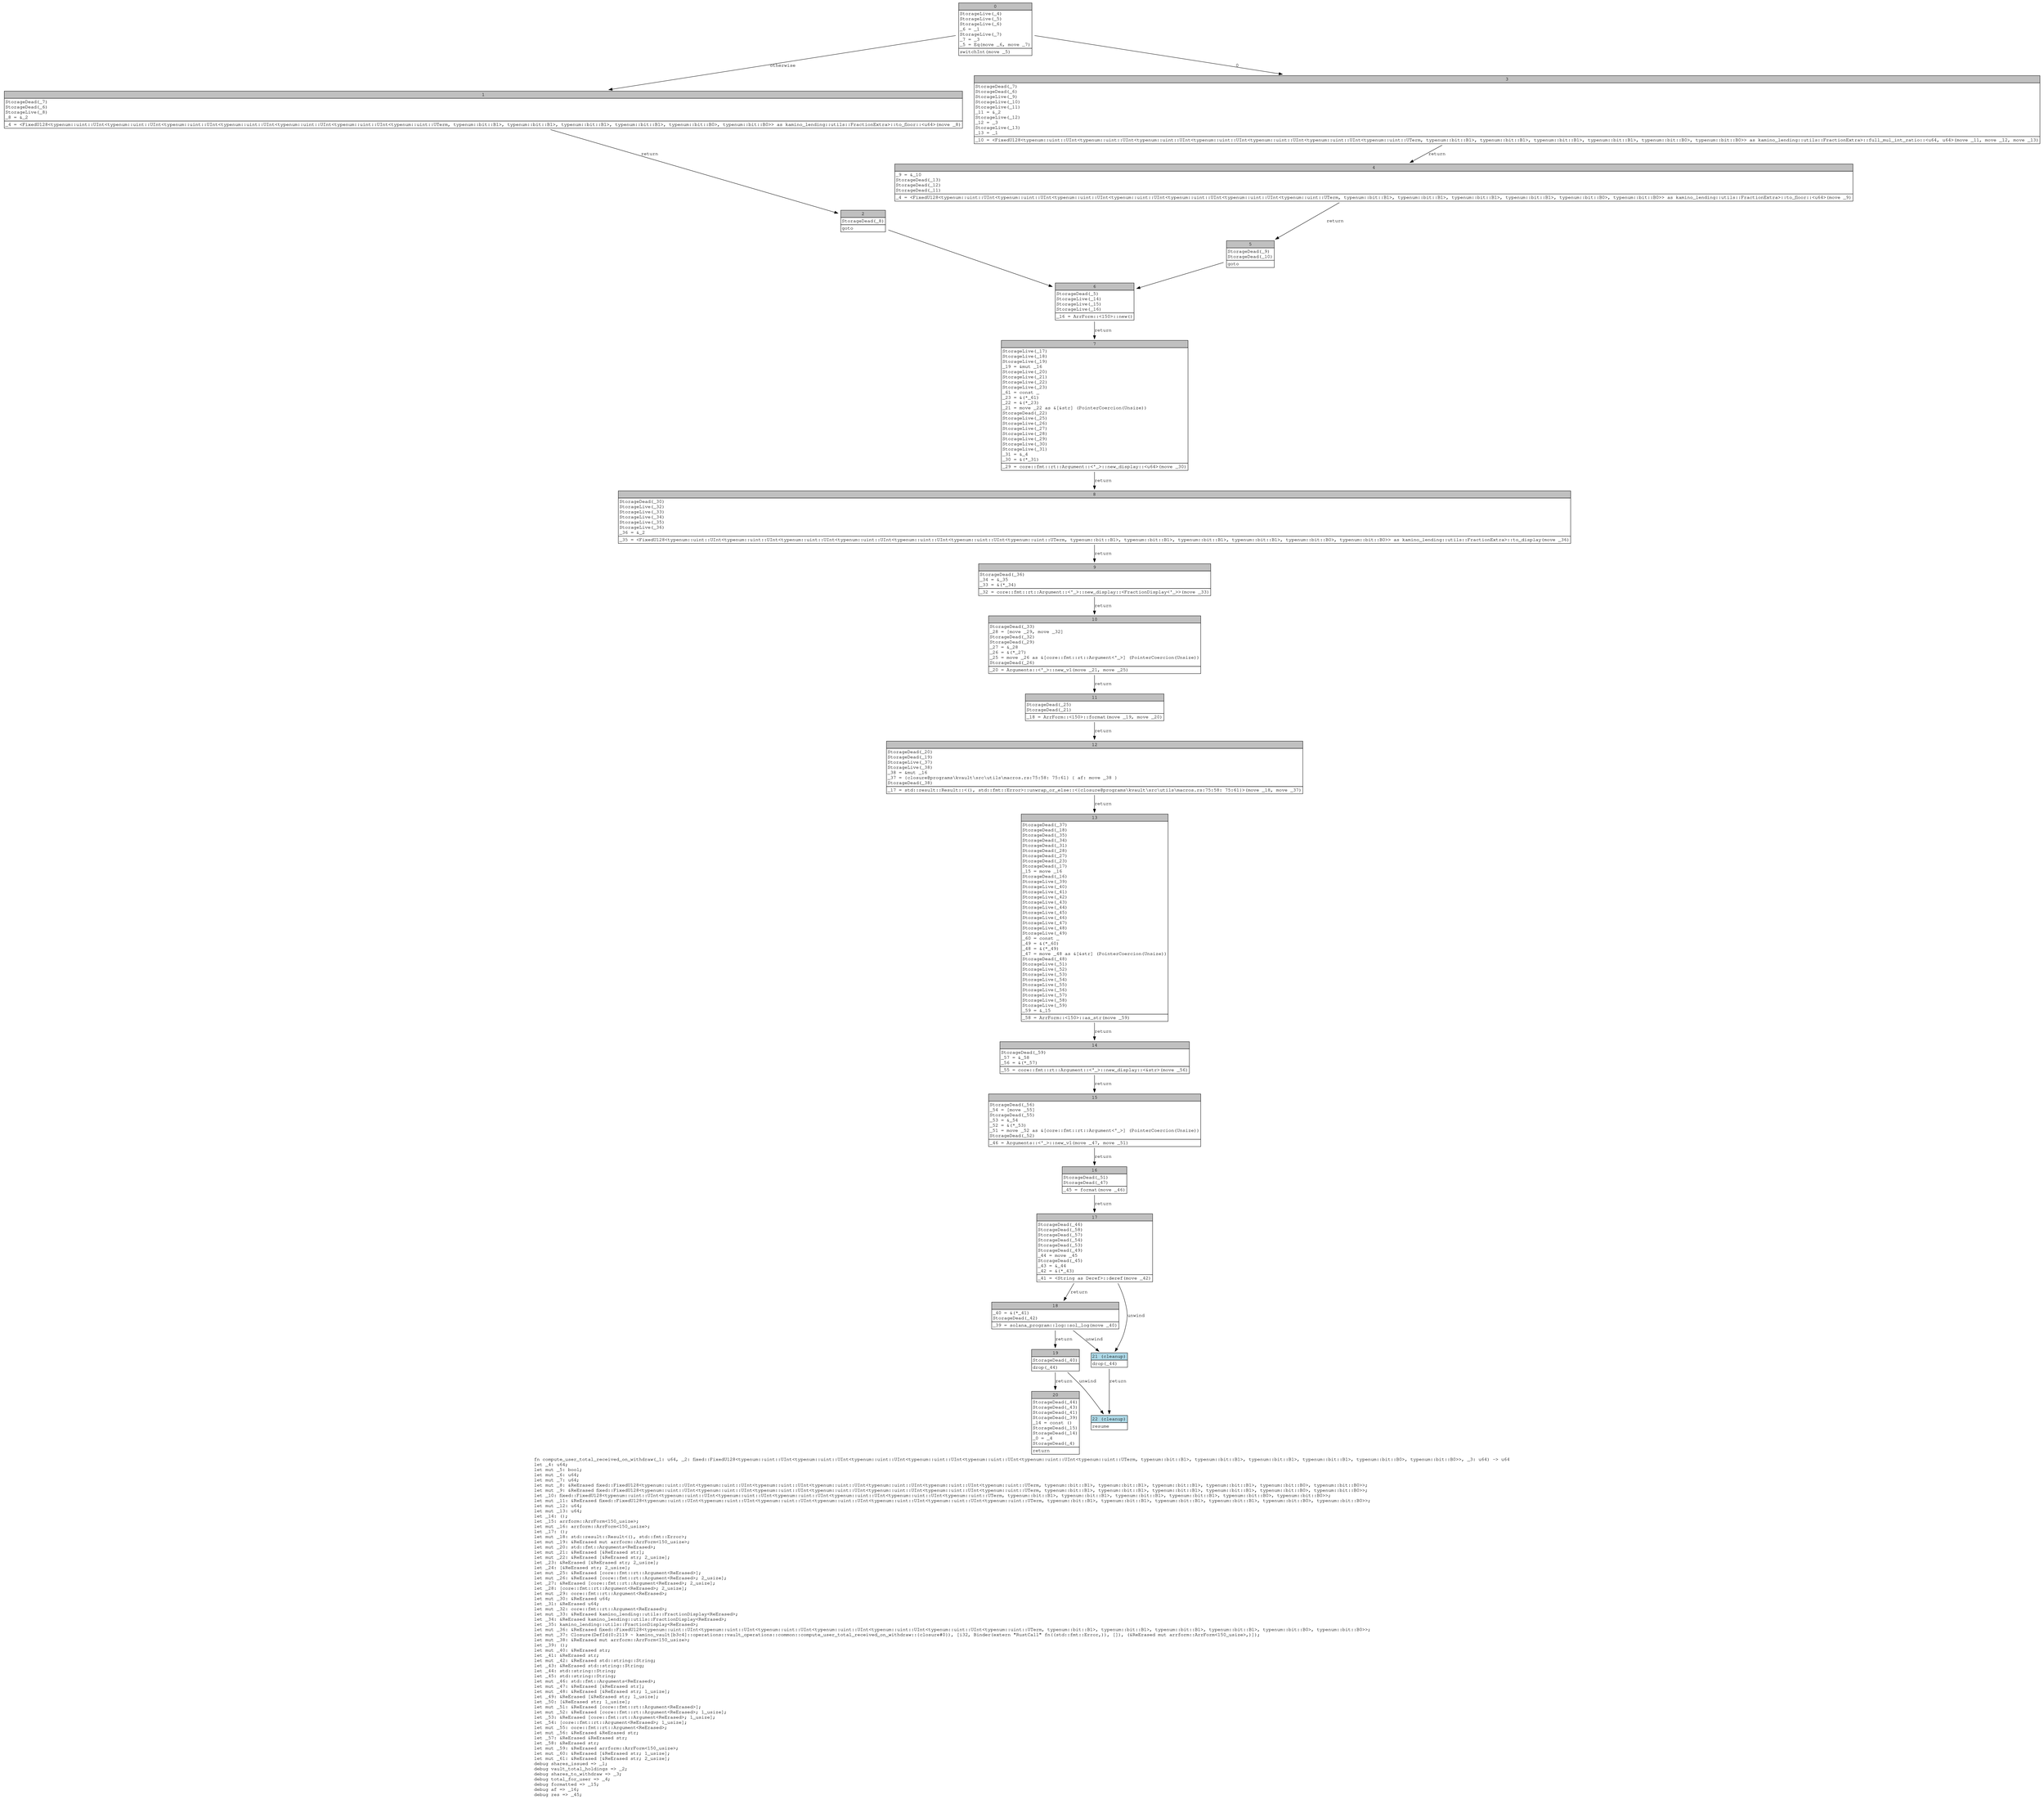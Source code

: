 digraph Mir_0_431 {
    graph [fontname="Courier, monospace"];
    node [fontname="Courier, monospace"];
    edge [fontname="Courier, monospace"];
    label=<fn compute_user_total_received_on_withdraw(_1: u64, _2: fixed::FixedU128&lt;typenum::uint::UInt&lt;typenum::uint::UInt&lt;typenum::uint::UInt&lt;typenum::uint::UInt&lt;typenum::uint::UInt&lt;typenum::uint::UInt&lt;typenum::uint::UTerm, typenum::bit::B1&gt;, typenum::bit::B1&gt;, typenum::bit::B1&gt;, typenum::bit::B1&gt;, typenum::bit::B0&gt;, typenum::bit::B0&gt;&gt;, _3: u64) -&gt; u64<br align="left"/>let _4: u64;<br align="left"/>let mut _5: bool;<br align="left"/>let mut _6: u64;<br align="left"/>let mut _7: u64;<br align="left"/>let mut _8: &amp;ReErased fixed::FixedU128&lt;typenum::uint::UInt&lt;typenum::uint::UInt&lt;typenum::uint::UInt&lt;typenum::uint::UInt&lt;typenum::uint::UInt&lt;typenum::uint::UInt&lt;typenum::uint::UTerm, typenum::bit::B1&gt;, typenum::bit::B1&gt;, typenum::bit::B1&gt;, typenum::bit::B1&gt;, typenum::bit::B0&gt;, typenum::bit::B0&gt;&gt;;<br align="left"/>let mut _9: &amp;ReErased fixed::FixedU128&lt;typenum::uint::UInt&lt;typenum::uint::UInt&lt;typenum::uint::UInt&lt;typenum::uint::UInt&lt;typenum::uint::UInt&lt;typenum::uint::UInt&lt;typenum::uint::UTerm, typenum::bit::B1&gt;, typenum::bit::B1&gt;, typenum::bit::B1&gt;, typenum::bit::B1&gt;, typenum::bit::B0&gt;, typenum::bit::B0&gt;&gt;;<br align="left"/>let _10: fixed::FixedU128&lt;typenum::uint::UInt&lt;typenum::uint::UInt&lt;typenum::uint::UInt&lt;typenum::uint::UInt&lt;typenum::uint::UInt&lt;typenum::uint::UInt&lt;typenum::uint::UTerm, typenum::bit::B1&gt;, typenum::bit::B1&gt;, typenum::bit::B1&gt;, typenum::bit::B1&gt;, typenum::bit::B0&gt;, typenum::bit::B0&gt;&gt;;<br align="left"/>let mut _11: &amp;ReErased fixed::FixedU128&lt;typenum::uint::UInt&lt;typenum::uint::UInt&lt;typenum::uint::UInt&lt;typenum::uint::UInt&lt;typenum::uint::UInt&lt;typenum::uint::UInt&lt;typenum::uint::UTerm, typenum::bit::B1&gt;, typenum::bit::B1&gt;, typenum::bit::B1&gt;, typenum::bit::B1&gt;, typenum::bit::B0&gt;, typenum::bit::B0&gt;&gt;;<br align="left"/>let mut _12: u64;<br align="left"/>let mut _13: u64;<br align="left"/>let _14: ();<br align="left"/>let _15: arrform::ArrForm&lt;150_usize&gt;;<br align="left"/>let mut _16: arrform::ArrForm&lt;150_usize&gt;;<br align="left"/>let _17: ();<br align="left"/>let mut _18: std::result::Result&lt;(), std::fmt::Error&gt;;<br align="left"/>let mut _19: &amp;ReErased mut arrform::ArrForm&lt;150_usize&gt;;<br align="left"/>let mut _20: std::fmt::Arguments&lt;ReErased&gt;;<br align="left"/>let mut _21: &amp;ReErased [&amp;ReErased str];<br align="left"/>let mut _22: &amp;ReErased [&amp;ReErased str; 2_usize];<br align="left"/>let _23: &amp;ReErased [&amp;ReErased str; 2_usize];<br align="left"/>let _24: [&amp;ReErased str; 2_usize];<br align="left"/>let mut _25: &amp;ReErased [core::fmt::rt::Argument&lt;ReErased&gt;];<br align="left"/>let mut _26: &amp;ReErased [core::fmt::rt::Argument&lt;ReErased&gt;; 2_usize];<br align="left"/>let _27: &amp;ReErased [core::fmt::rt::Argument&lt;ReErased&gt;; 2_usize];<br align="left"/>let _28: [core::fmt::rt::Argument&lt;ReErased&gt;; 2_usize];<br align="left"/>let mut _29: core::fmt::rt::Argument&lt;ReErased&gt;;<br align="left"/>let mut _30: &amp;ReErased u64;<br align="left"/>let _31: &amp;ReErased u64;<br align="left"/>let mut _32: core::fmt::rt::Argument&lt;ReErased&gt;;<br align="left"/>let mut _33: &amp;ReErased kamino_lending::utils::FractionDisplay&lt;ReErased&gt;;<br align="left"/>let _34: &amp;ReErased kamino_lending::utils::FractionDisplay&lt;ReErased&gt;;<br align="left"/>let _35: kamino_lending::utils::FractionDisplay&lt;ReErased&gt;;<br align="left"/>let mut _36: &amp;ReErased fixed::FixedU128&lt;typenum::uint::UInt&lt;typenum::uint::UInt&lt;typenum::uint::UInt&lt;typenum::uint::UInt&lt;typenum::uint::UInt&lt;typenum::uint::UInt&lt;typenum::uint::UTerm, typenum::bit::B1&gt;, typenum::bit::B1&gt;, typenum::bit::B1&gt;, typenum::bit::B1&gt;, typenum::bit::B0&gt;, typenum::bit::B0&gt;&gt;;<br align="left"/>let mut _37: Closure(DefId(0:2119 ~ kamino_vault[b3c4]::operations::vault_operations::common::compute_user_total_received_on_withdraw::{closure#0}), [i32, Binder(extern &quot;RustCall&quot; fn((std::fmt::Error,)), []), (&amp;ReErased mut arrform::ArrForm&lt;150_usize&gt;,)]);<br align="left"/>let mut _38: &amp;ReErased mut arrform::ArrForm&lt;150_usize&gt;;<br align="left"/>let _39: ();<br align="left"/>let mut _40: &amp;ReErased str;<br align="left"/>let _41: &amp;ReErased str;<br align="left"/>let mut _42: &amp;ReErased std::string::String;<br align="left"/>let _43: &amp;ReErased std::string::String;<br align="left"/>let _44: std::string::String;<br align="left"/>let _45: std::string::String;<br align="left"/>let mut _46: std::fmt::Arguments&lt;ReErased&gt;;<br align="left"/>let mut _47: &amp;ReErased [&amp;ReErased str];<br align="left"/>let mut _48: &amp;ReErased [&amp;ReErased str; 1_usize];<br align="left"/>let _49: &amp;ReErased [&amp;ReErased str; 1_usize];<br align="left"/>let _50: [&amp;ReErased str; 1_usize];<br align="left"/>let mut _51: &amp;ReErased [core::fmt::rt::Argument&lt;ReErased&gt;];<br align="left"/>let mut _52: &amp;ReErased [core::fmt::rt::Argument&lt;ReErased&gt;; 1_usize];<br align="left"/>let _53: &amp;ReErased [core::fmt::rt::Argument&lt;ReErased&gt;; 1_usize];<br align="left"/>let _54: [core::fmt::rt::Argument&lt;ReErased&gt;; 1_usize];<br align="left"/>let mut _55: core::fmt::rt::Argument&lt;ReErased&gt;;<br align="left"/>let mut _56: &amp;ReErased &amp;ReErased str;<br align="left"/>let _57: &amp;ReErased &amp;ReErased str;<br align="left"/>let _58: &amp;ReErased str;<br align="left"/>let mut _59: &amp;ReErased arrform::ArrForm&lt;150_usize&gt;;<br align="left"/>let mut _60: &amp;ReErased [&amp;ReErased str; 1_usize];<br align="left"/>let mut _61: &amp;ReErased [&amp;ReErased str; 2_usize];<br align="left"/>debug shares_issued =&gt; _1;<br align="left"/>debug vault_total_holdings =&gt; _2;<br align="left"/>debug shares_to_withdraw =&gt; _3;<br align="left"/>debug total_for_user =&gt; _4;<br align="left"/>debug formatted =&gt; _15;<br align="left"/>debug af =&gt; _16;<br align="left"/>debug res =&gt; _45;<br align="left"/>>;
    bb0__0_431 [shape="none", label=<<table border="0" cellborder="1" cellspacing="0"><tr><td bgcolor="gray" align="center" colspan="1">0</td></tr><tr><td align="left" balign="left">StorageLive(_4)<br/>StorageLive(_5)<br/>StorageLive(_6)<br/>_6 = _1<br/>StorageLive(_7)<br/>_7 = _3<br/>_5 = Eq(move _6, move _7)<br/></td></tr><tr><td align="left">switchInt(move _5)</td></tr></table>>];
    bb1__0_431 [shape="none", label=<<table border="0" cellborder="1" cellspacing="0"><tr><td bgcolor="gray" align="center" colspan="1">1</td></tr><tr><td align="left" balign="left">StorageDead(_7)<br/>StorageDead(_6)<br/>StorageLive(_8)<br/>_8 = &amp;_2<br/></td></tr><tr><td align="left">_4 = &lt;FixedU128&lt;typenum::uint::UInt&lt;typenum::uint::UInt&lt;typenum::uint::UInt&lt;typenum::uint::UInt&lt;typenum::uint::UInt&lt;typenum::uint::UInt&lt;typenum::uint::UTerm, typenum::bit::B1&gt;, typenum::bit::B1&gt;, typenum::bit::B1&gt;, typenum::bit::B1&gt;, typenum::bit::B0&gt;, typenum::bit::B0&gt;&gt; as kamino_lending::utils::FractionExtra&gt;::to_floor::&lt;u64&gt;(move _8)</td></tr></table>>];
    bb2__0_431 [shape="none", label=<<table border="0" cellborder="1" cellspacing="0"><tr><td bgcolor="gray" align="center" colspan="1">2</td></tr><tr><td align="left" balign="left">StorageDead(_8)<br/></td></tr><tr><td align="left">goto</td></tr></table>>];
    bb3__0_431 [shape="none", label=<<table border="0" cellborder="1" cellspacing="0"><tr><td bgcolor="gray" align="center" colspan="1">3</td></tr><tr><td align="left" balign="left">StorageDead(_7)<br/>StorageDead(_6)<br/>StorageLive(_9)<br/>StorageLive(_10)<br/>StorageLive(_11)<br/>_11 = &amp;_2<br/>StorageLive(_12)<br/>_12 = _3<br/>StorageLive(_13)<br/>_13 = _1<br/></td></tr><tr><td align="left">_10 = &lt;FixedU128&lt;typenum::uint::UInt&lt;typenum::uint::UInt&lt;typenum::uint::UInt&lt;typenum::uint::UInt&lt;typenum::uint::UInt&lt;typenum::uint::UInt&lt;typenum::uint::UTerm, typenum::bit::B1&gt;, typenum::bit::B1&gt;, typenum::bit::B1&gt;, typenum::bit::B1&gt;, typenum::bit::B0&gt;, typenum::bit::B0&gt;&gt; as kamino_lending::utils::FractionExtra&gt;::full_mul_int_ratio::&lt;u64, u64&gt;(move _11, move _12, move _13)</td></tr></table>>];
    bb4__0_431 [shape="none", label=<<table border="0" cellborder="1" cellspacing="0"><tr><td bgcolor="gray" align="center" colspan="1">4</td></tr><tr><td align="left" balign="left">_9 = &amp;_10<br/>StorageDead(_13)<br/>StorageDead(_12)<br/>StorageDead(_11)<br/></td></tr><tr><td align="left">_4 = &lt;FixedU128&lt;typenum::uint::UInt&lt;typenum::uint::UInt&lt;typenum::uint::UInt&lt;typenum::uint::UInt&lt;typenum::uint::UInt&lt;typenum::uint::UInt&lt;typenum::uint::UTerm, typenum::bit::B1&gt;, typenum::bit::B1&gt;, typenum::bit::B1&gt;, typenum::bit::B1&gt;, typenum::bit::B0&gt;, typenum::bit::B0&gt;&gt; as kamino_lending::utils::FractionExtra&gt;::to_floor::&lt;u64&gt;(move _9)</td></tr></table>>];
    bb5__0_431 [shape="none", label=<<table border="0" cellborder="1" cellspacing="0"><tr><td bgcolor="gray" align="center" colspan="1">5</td></tr><tr><td align="left" balign="left">StorageDead(_9)<br/>StorageDead(_10)<br/></td></tr><tr><td align="left">goto</td></tr></table>>];
    bb6__0_431 [shape="none", label=<<table border="0" cellborder="1" cellspacing="0"><tr><td bgcolor="gray" align="center" colspan="1">6</td></tr><tr><td align="left" balign="left">StorageDead(_5)<br/>StorageLive(_14)<br/>StorageLive(_15)<br/>StorageLive(_16)<br/></td></tr><tr><td align="left">_16 = ArrForm::&lt;150&gt;::new()</td></tr></table>>];
    bb7__0_431 [shape="none", label=<<table border="0" cellborder="1" cellspacing="0"><tr><td bgcolor="gray" align="center" colspan="1">7</td></tr><tr><td align="left" balign="left">StorageLive(_17)<br/>StorageLive(_18)<br/>StorageLive(_19)<br/>_19 = &amp;mut _16<br/>StorageLive(_20)<br/>StorageLive(_21)<br/>StorageLive(_22)<br/>StorageLive(_23)<br/>_61 = const _<br/>_23 = &amp;(*_61)<br/>_22 = &amp;(*_23)<br/>_21 = move _22 as &amp;[&amp;str] (PointerCoercion(Unsize))<br/>StorageDead(_22)<br/>StorageLive(_25)<br/>StorageLive(_26)<br/>StorageLive(_27)<br/>StorageLive(_28)<br/>StorageLive(_29)<br/>StorageLive(_30)<br/>StorageLive(_31)<br/>_31 = &amp;_4<br/>_30 = &amp;(*_31)<br/></td></tr><tr><td align="left">_29 = core::fmt::rt::Argument::&lt;'_&gt;::new_display::&lt;u64&gt;(move _30)</td></tr></table>>];
    bb8__0_431 [shape="none", label=<<table border="0" cellborder="1" cellspacing="0"><tr><td bgcolor="gray" align="center" colspan="1">8</td></tr><tr><td align="left" balign="left">StorageDead(_30)<br/>StorageLive(_32)<br/>StorageLive(_33)<br/>StorageLive(_34)<br/>StorageLive(_35)<br/>StorageLive(_36)<br/>_36 = &amp;_2<br/></td></tr><tr><td align="left">_35 = &lt;FixedU128&lt;typenum::uint::UInt&lt;typenum::uint::UInt&lt;typenum::uint::UInt&lt;typenum::uint::UInt&lt;typenum::uint::UInt&lt;typenum::uint::UInt&lt;typenum::uint::UTerm, typenum::bit::B1&gt;, typenum::bit::B1&gt;, typenum::bit::B1&gt;, typenum::bit::B1&gt;, typenum::bit::B0&gt;, typenum::bit::B0&gt;&gt; as kamino_lending::utils::FractionExtra&gt;::to_display(move _36)</td></tr></table>>];
    bb9__0_431 [shape="none", label=<<table border="0" cellborder="1" cellspacing="0"><tr><td bgcolor="gray" align="center" colspan="1">9</td></tr><tr><td align="left" balign="left">StorageDead(_36)<br/>_34 = &amp;_35<br/>_33 = &amp;(*_34)<br/></td></tr><tr><td align="left">_32 = core::fmt::rt::Argument::&lt;'_&gt;::new_display::&lt;FractionDisplay&lt;'_&gt;&gt;(move _33)</td></tr></table>>];
    bb10__0_431 [shape="none", label=<<table border="0" cellborder="1" cellspacing="0"><tr><td bgcolor="gray" align="center" colspan="1">10</td></tr><tr><td align="left" balign="left">StorageDead(_33)<br/>_28 = [move _29, move _32]<br/>StorageDead(_32)<br/>StorageDead(_29)<br/>_27 = &amp;_28<br/>_26 = &amp;(*_27)<br/>_25 = move _26 as &amp;[core::fmt::rt::Argument&lt;'_&gt;] (PointerCoercion(Unsize))<br/>StorageDead(_26)<br/></td></tr><tr><td align="left">_20 = Arguments::&lt;'_&gt;::new_v1(move _21, move _25)</td></tr></table>>];
    bb11__0_431 [shape="none", label=<<table border="0" cellborder="1" cellspacing="0"><tr><td bgcolor="gray" align="center" colspan="1">11</td></tr><tr><td align="left" balign="left">StorageDead(_25)<br/>StorageDead(_21)<br/></td></tr><tr><td align="left">_18 = ArrForm::&lt;150&gt;::format(move _19, move _20)</td></tr></table>>];
    bb12__0_431 [shape="none", label=<<table border="0" cellborder="1" cellspacing="0"><tr><td bgcolor="gray" align="center" colspan="1">12</td></tr><tr><td align="left" balign="left">StorageDead(_20)<br/>StorageDead(_19)<br/>StorageLive(_37)<br/>StorageLive(_38)<br/>_38 = &amp;mut _16<br/>_37 = {closure@programs\kvault\src\utils\macros.rs:75:58: 75:61} { af: move _38 }<br/>StorageDead(_38)<br/></td></tr><tr><td align="left">_17 = std::result::Result::&lt;(), std::fmt::Error&gt;::unwrap_or_else::&lt;{closure@programs\kvault\src\utils\macros.rs:75:58: 75:61}&gt;(move _18, move _37)</td></tr></table>>];
    bb13__0_431 [shape="none", label=<<table border="0" cellborder="1" cellspacing="0"><tr><td bgcolor="gray" align="center" colspan="1">13</td></tr><tr><td align="left" balign="left">StorageDead(_37)<br/>StorageDead(_18)<br/>StorageDead(_35)<br/>StorageDead(_34)<br/>StorageDead(_31)<br/>StorageDead(_28)<br/>StorageDead(_27)<br/>StorageDead(_23)<br/>StorageDead(_17)<br/>_15 = move _16<br/>StorageDead(_16)<br/>StorageLive(_39)<br/>StorageLive(_40)<br/>StorageLive(_41)<br/>StorageLive(_42)<br/>StorageLive(_43)<br/>StorageLive(_44)<br/>StorageLive(_45)<br/>StorageLive(_46)<br/>StorageLive(_47)<br/>StorageLive(_48)<br/>StorageLive(_49)<br/>_60 = const _<br/>_49 = &amp;(*_60)<br/>_48 = &amp;(*_49)<br/>_47 = move _48 as &amp;[&amp;str] (PointerCoercion(Unsize))<br/>StorageDead(_48)<br/>StorageLive(_51)<br/>StorageLive(_52)<br/>StorageLive(_53)<br/>StorageLive(_54)<br/>StorageLive(_55)<br/>StorageLive(_56)<br/>StorageLive(_57)<br/>StorageLive(_58)<br/>StorageLive(_59)<br/>_59 = &amp;_15<br/></td></tr><tr><td align="left">_58 = ArrForm::&lt;150&gt;::as_str(move _59)</td></tr></table>>];
    bb14__0_431 [shape="none", label=<<table border="0" cellborder="1" cellspacing="0"><tr><td bgcolor="gray" align="center" colspan="1">14</td></tr><tr><td align="left" balign="left">StorageDead(_59)<br/>_57 = &amp;_58<br/>_56 = &amp;(*_57)<br/></td></tr><tr><td align="left">_55 = core::fmt::rt::Argument::&lt;'_&gt;::new_display::&lt;&amp;str&gt;(move _56)</td></tr></table>>];
    bb15__0_431 [shape="none", label=<<table border="0" cellborder="1" cellspacing="0"><tr><td bgcolor="gray" align="center" colspan="1">15</td></tr><tr><td align="left" balign="left">StorageDead(_56)<br/>_54 = [move _55]<br/>StorageDead(_55)<br/>_53 = &amp;_54<br/>_52 = &amp;(*_53)<br/>_51 = move _52 as &amp;[core::fmt::rt::Argument&lt;'_&gt;] (PointerCoercion(Unsize))<br/>StorageDead(_52)<br/></td></tr><tr><td align="left">_46 = Arguments::&lt;'_&gt;::new_v1(move _47, move _51)</td></tr></table>>];
    bb16__0_431 [shape="none", label=<<table border="0" cellborder="1" cellspacing="0"><tr><td bgcolor="gray" align="center" colspan="1">16</td></tr><tr><td align="left" balign="left">StorageDead(_51)<br/>StorageDead(_47)<br/></td></tr><tr><td align="left">_45 = format(move _46)</td></tr></table>>];
    bb17__0_431 [shape="none", label=<<table border="0" cellborder="1" cellspacing="0"><tr><td bgcolor="gray" align="center" colspan="1">17</td></tr><tr><td align="left" balign="left">StorageDead(_46)<br/>StorageDead(_58)<br/>StorageDead(_57)<br/>StorageDead(_54)<br/>StorageDead(_53)<br/>StorageDead(_49)<br/>_44 = move _45<br/>StorageDead(_45)<br/>_43 = &amp;_44<br/>_42 = &amp;(*_43)<br/></td></tr><tr><td align="left">_41 = &lt;String as Deref&gt;::deref(move _42)</td></tr></table>>];
    bb18__0_431 [shape="none", label=<<table border="0" cellborder="1" cellspacing="0"><tr><td bgcolor="gray" align="center" colspan="1">18</td></tr><tr><td align="left" balign="left">_40 = &amp;(*_41)<br/>StorageDead(_42)<br/></td></tr><tr><td align="left">_39 = solana_program::log::sol_log(move _40)</td></tr></table>>];
    bb19__0_431 [shape="none", label=<<table border="0" cellborder="1" cellspacing="0"><tr><td bgcolor="gray" align="center" colspan="1">19</td></tr><tr><td align="left" balign="left">StorageDead(_40)<br/></td></tr><tr><td align="left">drop(_44)</td></tr></table>>];
    bb20__0_431 [shape="none", label=<<table border="0" cellborder="1" cellspacing="0"><tr><td bgcolor="gray" align="center" colspan="1">20</td></tr><tr><td align="left" balign="left">StorageDead(_44)<br/>StorageDead(_43)<br/>StorageDead(_41)<br/>StorageDead(_39)<br/>_14 = const ()<br/>StorageDead(_15)<br/>StorageDead(_14)<br/>_0 = _4<br/>StorageDead(_4)<br/></td></tr><tr><td align="left">return</td></tr></table>>];
    bb21__0_431 [shape="none", label=<<table border="0" cellborder="1" cellspacing="0"><tr><td bgcolor="lightblue" align="center" colspan="1">21 (cleanup)</td></tr><tr><td align="left">drop(_44)</td></tr></table>>];
    bb22__0_431 [shape="none", label=<<table border="0" cellborder="1" cellspacing="0"><tr><td bgcolor="lightblue" align="center" colspan="1">22 (cleanup)</td></tr><tr><td align="left">resume</td></tr></table>>];
    bb0__0_431 -> bb3__0_431 [label="0"];
    bb0__0_431 -> bb1__0_431 [label="otherwise"];
    bb1__0_431 -> bb2__0_431 [label="return"];
    bb2__0_431 -> bb6__0_431 [label=""];
    bb3__0_431 -> bb4__0_431 [label="return"];
    bb4__0_431 -> bb5__0_431 [label="return"];
    bb5__0_431 -> bb6__0_431 [label=""];
    bb6__0_431 -> bb7__0_431 [label="return"];
    bb7__0_431 -> bb8__0_431 [label="return"];
    bb8__0_431 -> bb9__0_431 [label="return"];
    bb9__0_431 -> bb10__0_431 [label="return"];
    bb10__0_431 -> bb11__0_431 [label="return"];
    bb11__0_431 -> bb12__0_431 [label="return"];
    bb12__0_431 -> bb13__0_431 [label="return"];
    bb13__0_431 -> bb14__0_431 [label="return"];
    bb14__0_431 -> bb15__0_431 [label="return"];
    bb15__0_431 -> bb16__0_431 [label="return"];
    bb16__0_431 -> bb17__0_431 [label="return"];
    bb17__0_431 -> bb18__0_431 [label="return"];
    bb17__0_431 -> bb21__0_431 [label="unwind"];
    bb18__0_431 -> bb19__0_431 [label="return"];
    bb18__0_431 -> bb21__0_431 [label="unwind"];
    bb19__0_431 -> bb20__0_431 [label="return"];
    bb19__0_431 -> bb22__0_431 [label="unwind"];
    bb21__0_431 -> bb22__0_431 [label="return"];
}
